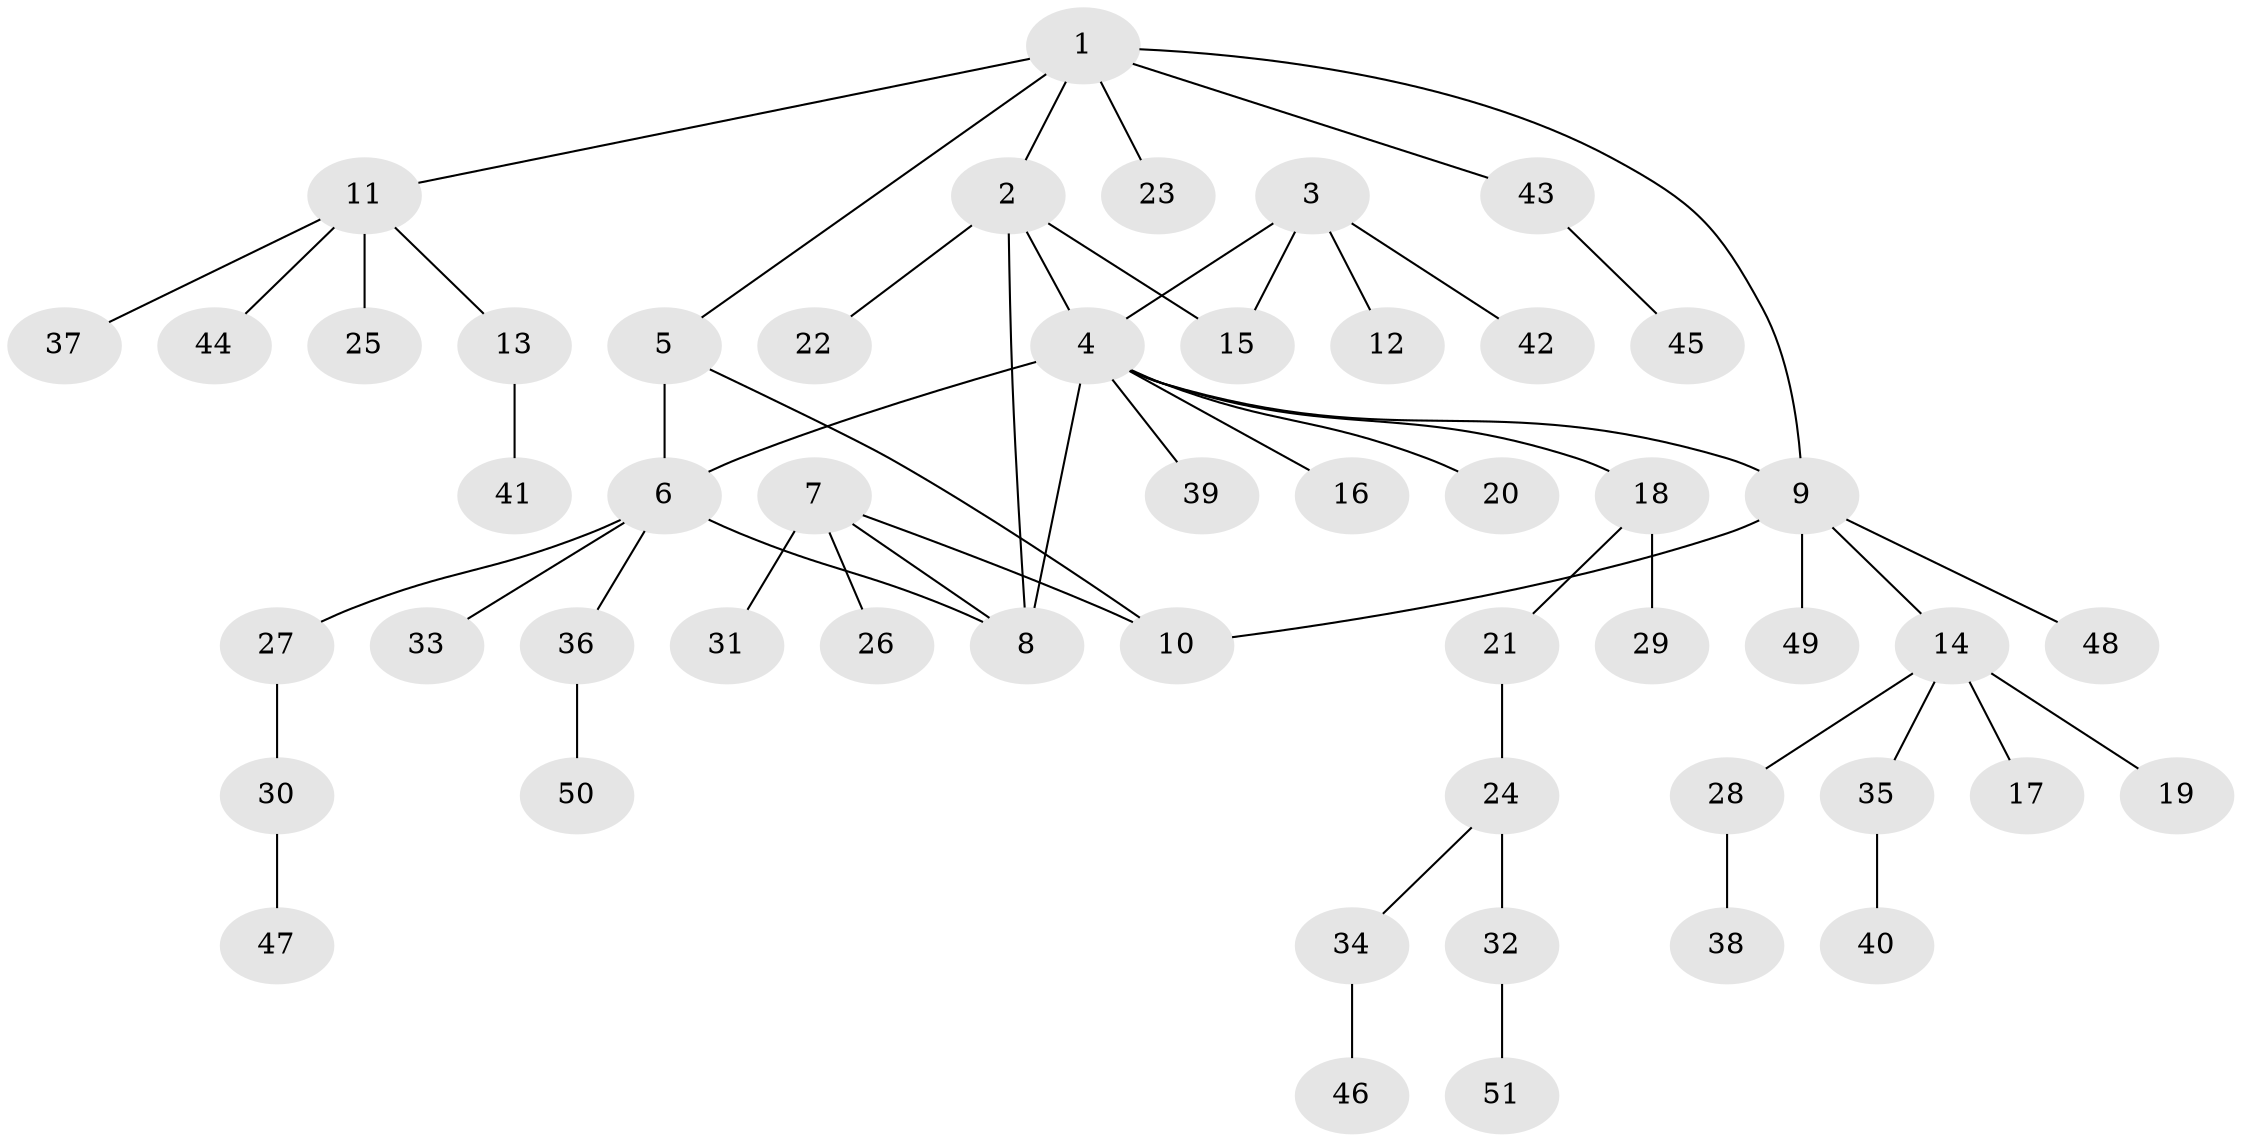 // coarse degree distribution, {5: 0.0625, 2: 0.1875, 6: 0.0625, 1: 0.5, 3: 0.1875}
// Generated by graph-tools (version 1.1) at 2025/52/03/04/25 22:52:27]
// undirected, 51 vertices, 57 edges
graph export_dot {
  node [color=gray90,style=filled];
  1;
  2;
  3;
  4;
  5;
  6;
  7;
  8;
  9;
  10;
  11;
  12;
  13;
  14;
  15;
  16;
  17;
  18;
  19;
  20;
  21;
  22;
  23;
  24;
  25;
  26;
  27;
  28;
  29;
  30;
  31;
  32;
  33;
  34;
  35;
  36;
  37;
  38;
  39;
  40;
  41;
  42;
  43;
  44;
  45;
  46;
  47;
  48;
  49;
  50;
  51;
  1 -- 2;
  1 -- 5;
  1 -- 9;
  1 -- 11;
  1 -- 23;
  1 -- 43;
  2 -- 4;
  2 -- 8;
  2 -- 15;
  2 -- 22;
  3 -- 4;
  3 -- 12;
  3 -- 15;
  3 -- 42;
  4 -- 6;
  4 -- 8;
  4 -- 9;
  4 -- 16;
  4 -- 18;
  4 -- 20;
  4 -- 39;
  5 -- 6;
  5 -- 10;
  6 -- 8;
  6 -- 27;
  6 -- 33;
  6 -- 36;
  7 -- 8;
  7 -- 10;
  7 -- 26;
  7 -- 31;
  9 -- 10;
  9 -- 14;
  9 -- 48;
  9 -- 49;
  11 -- 13;
  11 -- 25;
  11 -- 37;
  11 -- 44;
  13 -- 41;
  14 -- 17;
  14 -- 19;
  14 -- 28;
  14 -- 35;
  18 -- 21;
  18 -- 29;
  21 -- 24;
  24 -- 32;
  24 -- 34;
  27 -- 30;
  28 -- 38;
  30 -- 47;
  32 -- 51;
  34 -- 46;
  35 -- 40;
  36 -- 50;
  43 -- 45;
}
